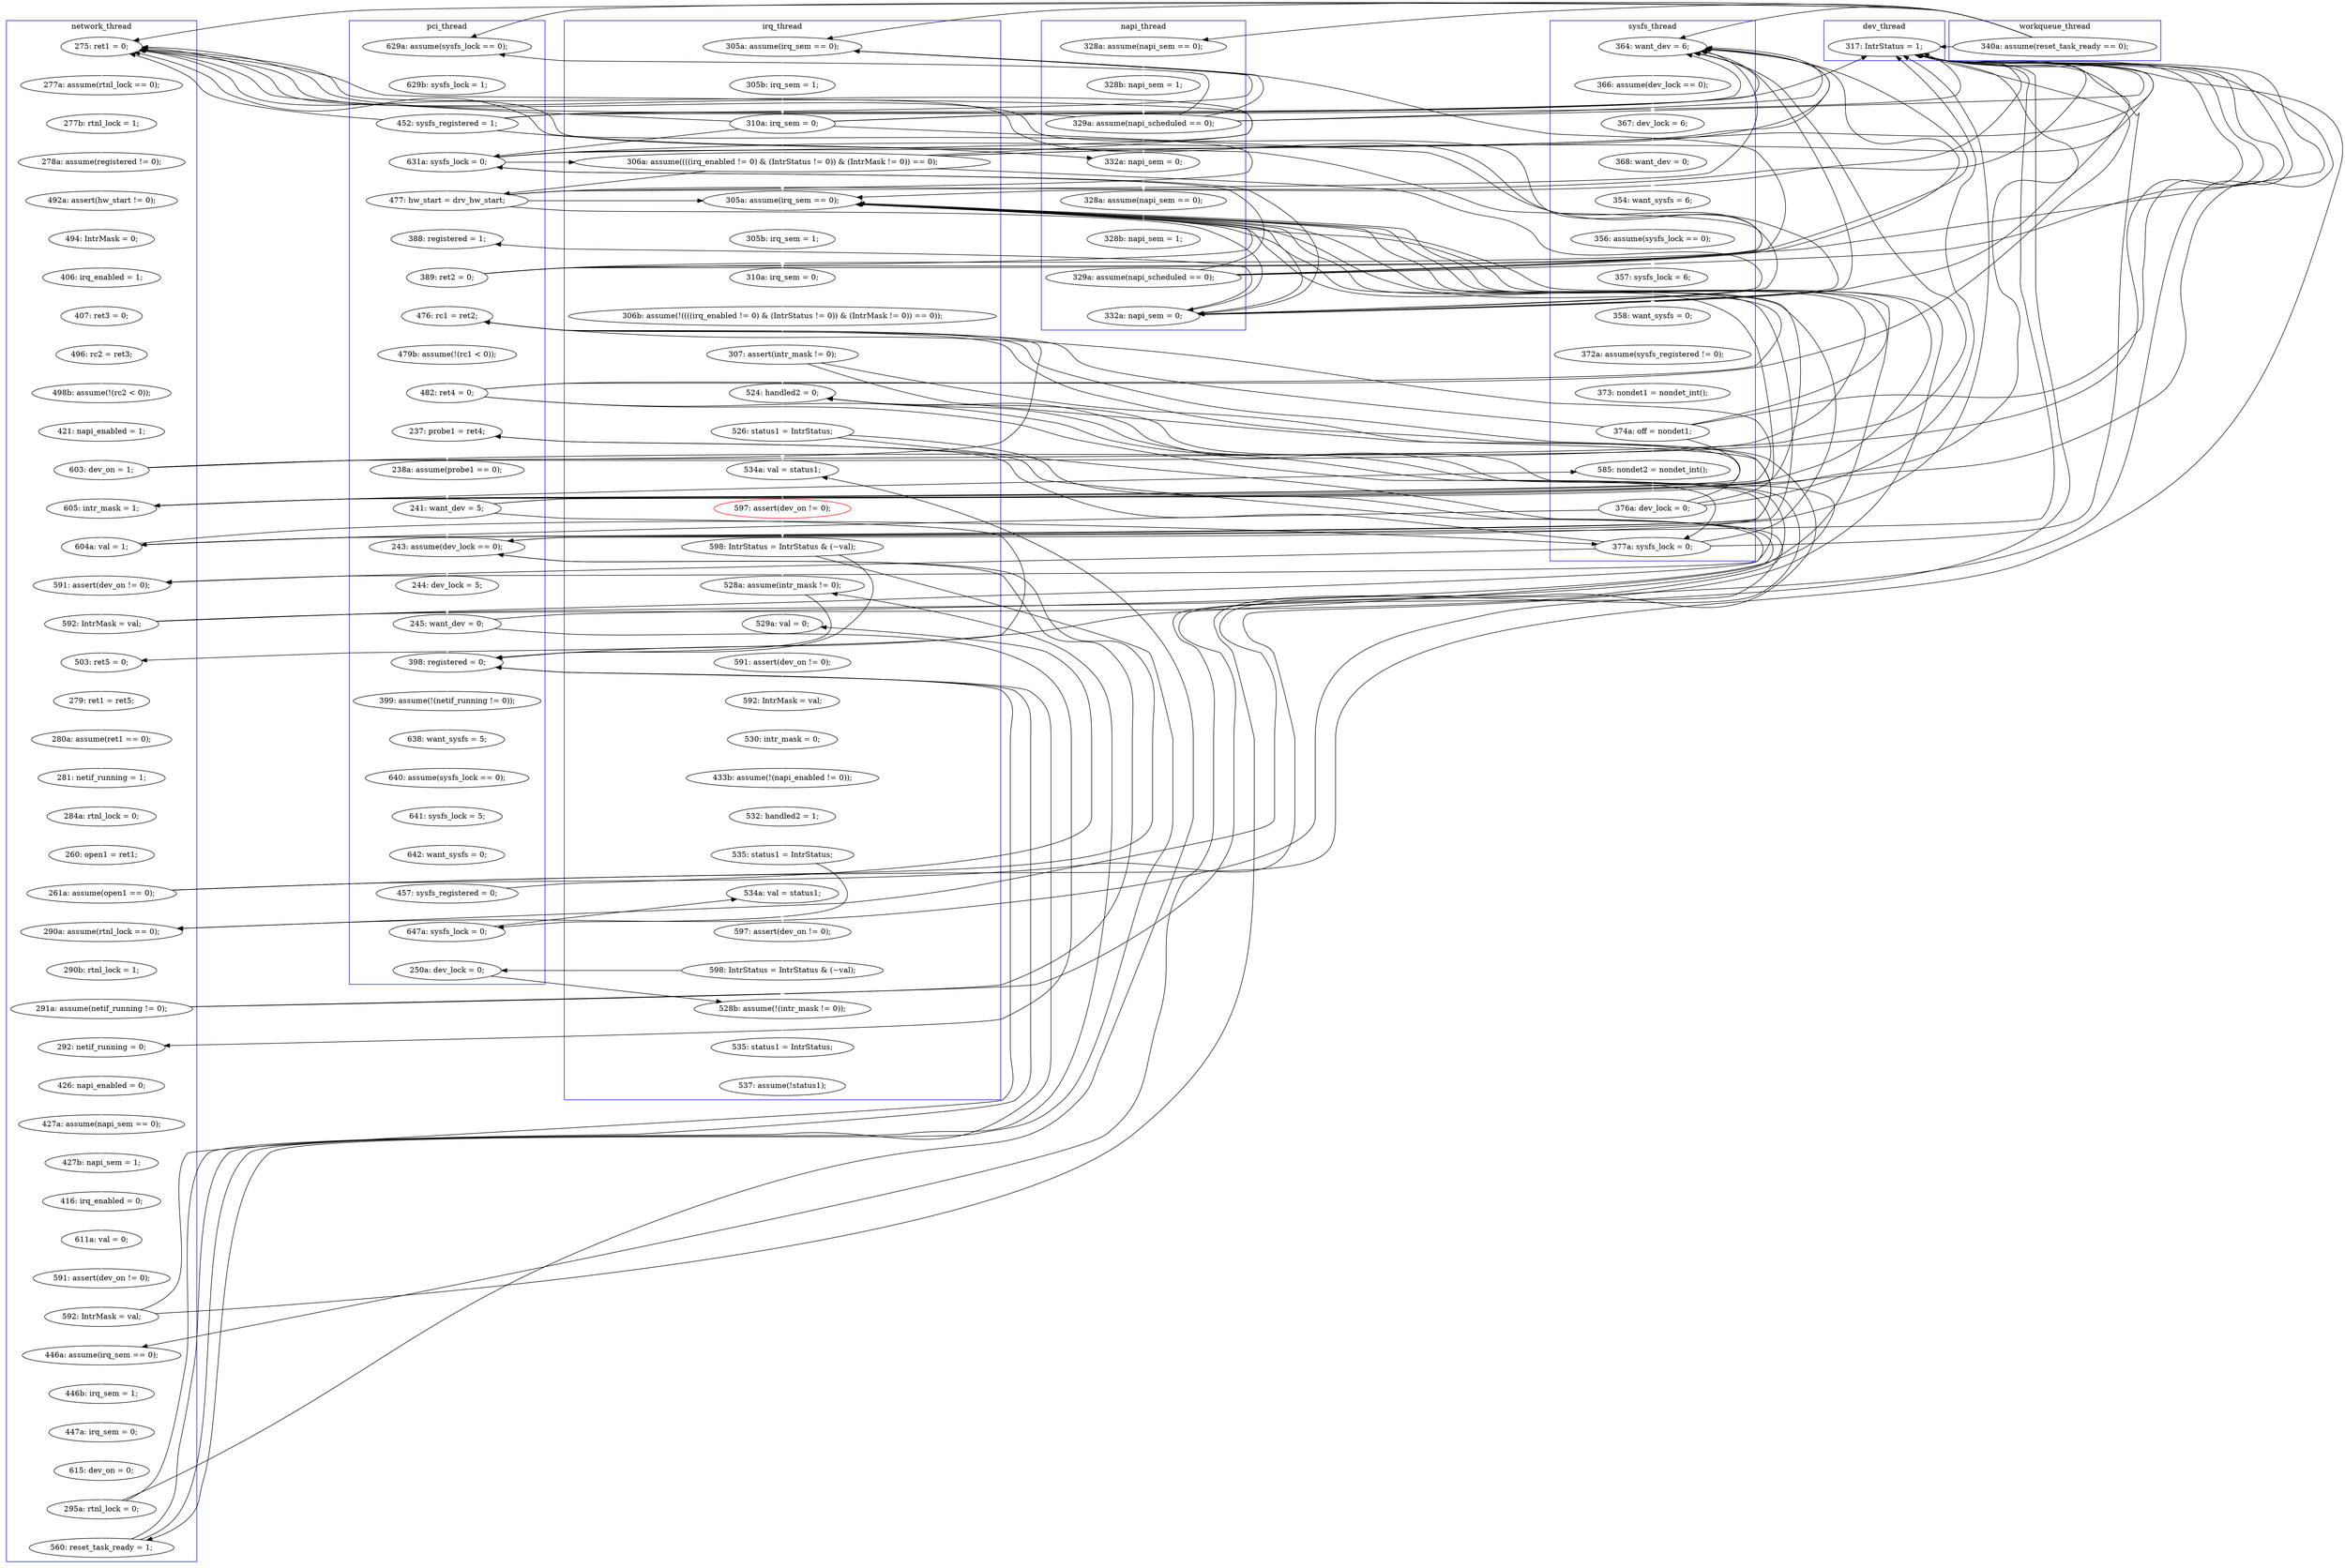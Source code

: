 digraph Counterexample {
	43 -> 46 [color = white, style = solid]
	125 -> 126 [color = black, style = solid, constraint = false]
	234 -> 236 [color = white, style = solid]
	246 -> 249 [color = black, style = solid, constraint = false]
	141 -> 160 [color = black, style = solid, constraint = false]
	64 -> 69 [color = black, style = solid, constraint = false]
	127 -> 130 [color = white, style = solid]
	58 -> 108 [color = black, style = solid, constraint = false]
	131 -> 132 [color = black, style = solid, constraint = false]
	105 -> 163 [color = black, style = solid, constraint = false]
	119 -> 163 [color = black, style = solid, constraint = false]
	64 -> 163 [color = black, style = solid, constraint = false]
	50 -> 54 [color = white, style = solid]
	243 -> 246 [color = white, style = solid]
	172 -> 205 [color = black, style = solid, constraint = false]
	167 -> 168 [color = white, style = solid]
	115 -> 117 [color = white, style = solid]
	131 -> 135 [color = black, style = solid, constraint = false]
	263 -> 264 [color = white, style = solid]
	69 -> 160 [color = black, style = solid, constraint = false]
	58 -> 78 [color = black, style = solid, constraint = false]
	233 -> 249 [color = white, style = solid]
	112 -> 113 [color = white, style = solid]
	119 -> 127 [color = black, style = solid, constraint = false]
	136 -> 144 [color = white, style = solid]
	197 -> 198 [color = white, style = solid]
	73 -> 108 [color = black, style = solid, constraint = false]
	168 -> 205 [color = white, style = solid]
	207 -> 234 [color = black, style = solid, constraint = false]
	126 -> 160 [color = black, style = solid, constraint = false]
	160 -> 163 [color = black, style = solid, constraint = false]
	160 -> 173 [color = black, style = solid, constraint = false]
	225 -> 234 [color = black, style = solid, constraint = false]
	218 -> 220 [color = black, style = solid, constraint = false]
	286 -> 292 [color = white, style = solid]
	35 -> 56 [color = black, style = solid, constraint = false]
	222 -> 225 [color = white, style = solid]
	113 -> 114 [color = white, style = solid]
	121 -> 123 [color = black, style = solid, constraint = false]
	230 -> 234 [color = black, style = solid, constraint = false]
	173 -> 174 [color = white, style = solid]
	214 -> 218 [color = white, style = solid]
	79 -> 80 [color = white, style = solid]
	64 -> 72 [color = white, style = solid]
	148 -> 149 [color = white, style = solid]
	72 -> 73 [color = white, style = solid]
	29 -> 56 [color = black, style = solid, constraint = false]
	61 -> 64 [color = black, style = solid, constraint = false]
	125 -> 160 [color = black, style = solid, constraint = false]
	69 -> 72 [color = black, style = solid, constraint = false]
	69 -> 78 [color = black, style = solid, constraint = false]
	60 -> 108 [color = black, style = solid, constraint = false]
	135 -> 136 [color = white, style = solid]
	54 -> 56 [color = black, style = solid, constraint = false]
	249 -> 251 [color = white, style = solid]
	105 -> 160 [color = black, style = solid, constraint = false]
	198 -> 205 [color = black, style = solid, constraint = false]
	218 -> 234 [color = black, style = solid, constraint = false]
	198 -> 234 [color = black, style = solid, constraint = false]
	119 -> 121 [color = black, style = solid, constraint = false]
	58 -> 61 [color = white, style = solid]
	35 -> 78 [color = black, style = solid, constraint = false]
	118 -> 119 [color = white, style = solid]
	275 -> 276 [color = black, style = solid, constraint = false]
	60 -> 64 [color = white, style = solid]
	172 -> 176 [color = white, style = solid]
	175 -> 205 [color = black, style = solid, constraint = false]
	32 -> 35 [color = white, style = solid]
	169 -> 170 [color = white, style = solid]
	61 -> 108 [color = black, style = solid, constraint = false]
	46 -> 47 [color = black, style = solid, constraint = false]
	61 -> 78 [color = black, style = solid, constraint = false]
	94 -> 95 [color = white, style = solid]
	198 -> 210 [color = white, style = solid]
	64 -> 78 [color = black, style = solid, constraint = false]
	269 -> 273 [color = white, style = solid]
	276 -> 282 [color = black, style = solid, constraint = false]
	121 -> 127 [color = black, style = solid, constraint = false]
	119 -> 123 [color = white, style = solid]
	105 -> 108 [color = black, style = solid, constraint = false]
	211 -> 212 [color = white, style = solid]
	155 -> 160 [color = black, style = solid, constraint = false]
	73 -> 78 [color = black, style = solid, constraint = false]
	125 -> 132 [color = white, style = solid]
	57 -> 58 [color = white, style = solid]
	117 -> 118 [color = white, style = solid]
	60 -> 69 [color = black, style = solid, constraint = false]
	155 -> 169 [color = white, style = solid]
	126 -> 135 [color = white, style = solid]
	170 -> 172 [color = white, style = solid]
	140 -> 141 [color = white, style = solid]
	273 -> 275 [color = white, style = solid]
	123 -> 125 [color = white, style = solid]
	246 -> 267 [color = white, style = solid]
	165 -> 167 [color = white, style = solid]
	207 -> 210 [color = black, style = solid, constraint = false]
	35 -> 108 [color = black, style = solid, constraint = false]
	168 -> 169 [color = black, style = solid, constraint = false]
	80 -> 82 [color = white, style = solid]
	61 -> 160 [color = black, style = solid, constraint = false]
	29 -> 78 [color = black, style = solid, constraint = false]
	46 -> 108 [color = black, style = solid, constraint = false]
	174 -> 175 [color = white, style = solid]
	109 -> 110 [color = white, style = solid]
	60 -> 160 [color = black, style = solid, constraint = false]
	242 -> 243 [color = white, style = solid]
	29 -> 42 [color = black, style = solid, constraint = false]
	163 -> 164 [color = white, style = solid]
	108 -> 109 [color = white, style = solid]
	61 -> 163 [color = white, style = solid]
	46 -> 60 [color = white, style = solid]
	152 -> 155 [color = white, style = solid]
	176 -> 183 [color = white, style = solid]
	136 -> 160 [color = black, style = solid, constraint = false]
	132 -> 137 [color = black, style = solid, constraint = false]
	119 -> 160 [color = black, style = solid, constraint = false]
	73 -> 127 [color = white, style = solid]
	35 -> 42 [color = black, style = solid, constraint = false]
	29 -> 31 [color = black, style = solid, constraint = false]
	95 -> 98 [color = white, style = solid]
	264 -> 269 [color = white, style = solid]
	98 -> 101 [color = white, style = solid]
	42 -> 43 [color = white, style = solid]
	29 -> 108 [color = black, style = solid, constraint = false]
	87 -> 88 [color = white, style = solid]
	240 -> 241 [color = white, style = solid]
	126 -> 163 [color = black, style = solid, constraint = false]
	186 -> 191 [color = white, style = solid]
	29 -> 160 [color = black, style = solid, constraint = false]
	126 -> 132 [color = black, style = solid, constraint = false]
	64 -> 108 [color = black, style = solid, constraint = false]
	110 -> 111 [color = white, style = solid]
	78 -> 79 [color = white, style = solid]
	35 -> 160 [color = black, style = solid, constraint = false]
	46 -> 160 [color = black, style = solid, constraint = false]
	195 -> 197 [color = white, style = solid]
	225 -> 233 [color = white, style = solid]
	105 -> 127 [color = black, style = solid, constraint = false]
	255 -> 261 [color = white, style = solid]
	111 -> 112 [color = white, style = solid]
	121 -> 163 [color = black, style = solid, constraint = false]
	69 -> 163 [color = black, style = solid, constraint = false]
	151 -> 152 [color = white, style = solid]
	47 -> 49 [color = white, style = solid]
	101 -> 105 [color = white, style = solid]
	131 -> 160 [color = black, style = solid, constraint = false]
	121 -> 126 [color = white, style = solid]
	105 -> 121 [color = white, style = solid]
	54 -> 108 [color = black, style = solid, constraint = false]
	267 -> 269 [color = black, style = solid, constraint = false]
	56 -> 57 [color = white, style = solid]
	46 -> 78 [color = black, style = solid, constraint = false]
	275 -> 282 [color = white, style = solid]
	114 -> 115 [color = white, style = solid]
	141 -> 144 [color = black, style = solid, constraint = false]
	144 -> 145 [color = white, style = solid]
	54 -> 69 [color = white, style = solid]
	141 -> 173 [color = white, style = solid]
	160 -> 169 [color = black, style = solid, constraint = false]
	136 -> 137 [color = black, style = solid, constraint = false]
	121 -> 160 [color = black, style = solid, constraint = false]
	60 -> 61 [color = black, style = solid, constraint = false]
	252 -> 255 [color = white, style = solid]
	236 -> 240 [color = white, style = solid]
	191 -> 195 [color = white, style = solid]
	132 -> 160 [color = black, style = solid, constraint = false]
	131 -> 163 [color = black, style = solid, constraint = false]
	93 -> 94 [color = white, style = solid]
	130 -> 131 [color = white, style = solid]
	205 -> 207 [color = white, style = solid]
	54 -> 78 [color = black, style = solid, constraint = false]
	137 -> 140 [color = white, style = solid]
	175 -> 234 [color = white, style = solid]
	218 -> 230 [color = white, style = solid]
	73 -> 163 [color = black, style = solid, constraint = false]
	172 -> 173 [color = black, style = solid, constraint = false]
	175 -> 176 [color = black, style = solid, constraint = false]
	46 -> 56 [color = black, style = solid, constraint = false]
	132 -> 163 [color = black, style = solid, constraint = false]
	282 -> 286 [color = white, style = solid]
	58 -> 69 [color = black, style = solid, constraint = false]
	225 -> 230 [color = black, style = solid, constraint = false]
	136 -> 163 [color = black, style = solid, constraint = false]
	125 -> 127 [color = black, style = solid, constraint = false]
	31 -> 32 [color = white, style = solid]
	54 -> 160 [color = black, style = solid, constraint = false]
	132 -> 135 [color = black, style = solid, constraint = false]
	183 -> 185 [color = white, style = solid]
	168 -> 173 [color = black, style = solid, constraint = false]
	145 -> 148 [color = white, style = solid]
	61 -> 69 [color = black, style = solid, constraint = false]
	60 -> 78 [color = black, style = solid, constraint = false]
	233 -> 234 [color = black, style = solid, constraint = false]
	141 -> 163 [color = black, style = solid, constraint = false]
	220 -> 222 [color = white, style = solid]
	164 -> 165 [color = white, style = solid]
	230 -> 233 [color = black, style = solid, constraint = false]
	149 -> 151 [color = white, style = solid]
	261 -> 263 [color = white, style = solid]
	207 -> 220 [color = white, style = solid]
	64 -> 160 [color = black, style = solid, constraint = false]
	35 -> 47 [color = white, style = solid]
	185 -> 186 [color = white, style = solid]
	155 -> 173 [color = black, style = solid, constraint = false]
	88 -> 93 [color = white, style = solid]
	58 -> 60 [color = black, style = solid, constraint = false]
	54 -> 60 [color = black, style = solid, constraint = false]
	267 -> 276 [color = white, style = solid]
	241 -> 242 [color = white, style = solid]
	212 -> 214 [color = white, style = solid]
	58 -> 160 [color = black, style = solid, constraint = false]
	251 -> 252 [color = white, style = solid]
	69 -> 108 [color = black, style = solid, constraint = false]
	126 -> 127 [color = black, style = solid, constraint = false]
	82 -> 87 [color = white, style = solid]
	73 -> 160 [color = black, style = solid, constraint = false]
	131 -> 137 [color = white, style = solid]
	264 -> 267 [color = black, style = solid, constraint = false]
	155 -> 163 [color = black, style = solid, constraint = false]
	210 -> 211 [color = white, style = solid]
	125 -> 163 [color = black, style = solid, constraint = false]
	49 -> 50 [color = white, style = solid]
	subgraph cluster5 {
		label = workqueue_thread
		color = blue
		29  [label = "340a: assume(reset_task_ready == 0);"]
	}
	subgraph cluster4 {
		label = napi_thread
		color = blue
		54  [label = "329a: assume(napi_scheduled == 0);"]
		69  [label = "332a: napi_sem = 0;"]
		32  [label = "328b: napi_sem = 1;"]
		50  [label = "328b: napi_sem = 1;"]
		49  [label = "328a: assume(napi_sem == 0);"]
		31  [label = "328a: assume(napi_sem == 0);"]
		47  [label = "332a: napi_sem = 0;"]
		35  [label = "329a: assume(napi_scheduled == 0);"]
	}
	subgraph cluster1 {
		label = pci_thread
		color = blue
		43  [label = "629b: sysfs_lock = 1;"]
		46  [label = "452: sysfs_registered = 1;"]
		174  [label = "244: dev_lock = 5;"]
		137  [label = "237: probe1 = ret4;"]
		73  [label = "389: ret2 = 0;"]
		173  [label = "243: assume(dev_lock == 0);"]
		243  [label = "642: want_sysfs = 0;"]
		72  [label = "388: registered = 1;"]
		236  [label = "399: assume(!(netif_running != 0));"]
		141  [label = "241: want_dev = 5;"]
		60  [label = "631a: sysfs_lock = 0;"]
		234  [label = "398: registered = 0;"]
		241  [label = "640: assume(sysfs_lock == 0);"]
		130  [label = "479b: assume(!(rc1 < 0));"]
		127  [label = "476: rc1 = ret2;"]
		42  [label = "629a: assume(sysfs_lock == 0);"]
		240  [label = "638: want_sysfs = 5;"]
		276  [label = "250a: dev_lock = 0;"]
		175  [label = "245: want_dev = 0;"]
		140  [label = "238a: assume(probe1 == 0);"]
		131  [label = "482: ret4 = 0;"]
		246  [label = "457: sysfs_registered = 0;"]
		242  [label = "641: sysfs_lock = 5;"]
		267  [label = "647a: sysfs_lock = 0;"]
		64  [label = "477: hw_start = drv_hw_start;"]
	}
	subgraph cluster2 {
		label = network_thread
		color = blue
		197  [label = "591: assert(dev_on != 0);"]
		135  [label = "591: assert(dev_on != 0);"]
		136  [label = "592: IntrMask = val;"]
		94  [label = "407: ret3 = 0;"]
		186  [label = "427b: napi_sem = 1;"]
		155  [label = "261a: assume(open1 == 0);"]
		170  [label = "290b: rtnl_lock = 1;"]
		212  [label = "447a: irq_sem = 0;"]
		198  [label = "592: IntrMask = val;"]
		144  [label = "503: ret5 = 0;"]
		230  [label = "560: reset_task_ready = 1;"]
		149  [label = "281: netif_running = 1;"]
		105  [label = "603: dev_on = 1;"]
		145  [label = "279: ret1 = ret5;"]
		172  [label = "291a: assume(netif_running != 0);"]
		93  [label = "406: irq_enabled = 1;"]
		148  [label = "280a: assume(ret1 == 0);"]
		152  [label = "260: open1 = ret1;"]
		98  [label = "498b: assume(!(rc2 < 0));"]
		211  [label = "446b: irq_sem = 1;"]
		195  [label = "611a: val = 0;"]
		79  [label = "277a: assume(rtnl_lock == 0);"]
		95  [label = "496: rc2 = ret3;"]
		183  [label = "426: napi_enabled = 0;"]
		218  [label = "295a: rtnl_lock = 0;"]
		185  [label = "427a: assume(napi_sem == 0);"]
		176  [label = "292: netif_running = 0;"]
		101  [label = "421: napi_enabled = 1;"]
		169  [label = "290a: assume(rtnl_lock == 0);"]
		78  [label = "275: ret1 = 0;"]
		82  [label = "278a: assume(registered != 0);"]
		214  [label = "615: dev_on = 0;"]
		191  [label = "416: irq_enabled = 0;"]
		210  [label = "446a: assume(irq_sem == 0);"]
		121  [label = "605: intr_mask = 1;"]
		126  [label = "604a: val = 1;"]
		151  [label = "284a: rtnl_lock = 0;"]
		87  [label = "492a: assert(hw_start != 0);"]
		88  [label = "494: IntrMask = 0;"]
		80  [label = "277b: rtnl_lock = 1;"]
	}
	subgraph cluster3 {
		label = irq_thread
		color = blue
		163  [label = "305a: assume(irq_sem == 0);"]
		249  [label = "529a: val = 0;"]
		292  [label = "537: assume(!status1);"]
		282  [label = "528b: assume(!(intr_mask != 0));"]
		255  [label = "530: intr_mask = 0;"]
		222  [label = "597: assert(dev_on != 0);", color = red]
		58  [label = "310a: irq_sem = 0;"]
		164  [label = "305b: irq_sem = 1;"]
		225  [label = "598: IntrStatus = IntrStatus & (~val);"]
		205  [label = "524: handled2 = 0;"]
		220  [label = "534a: val = status1;"]
		264  [label = "535: status1 = IntrStatus;"]
		165  [label = "310a: irq_sem = 0;"]
		269  [label = "534a: val = status1;"]
		168  [label = "307: assert(intr_mask != 0);"]
		61  [label = "306a: assume((((irq_enabled != 0) & (IntrStatus != 0)) & (IntrMask != 0)) == 0);"]
		207  [label = "526: status1 = IntrStatus;"]
		261  [label = "433b: assume(!(napi_enabled != 0));"]
		57  [label = "305b: irq_sem = 1;"]
		286  [label = "535: status1 = IntrStatus;"]
		273  [label = "597: assert(dev_on != 0);"]
		56  [label = "305a: assume(irq_sem == 0);"]
		167  [label = "306b: assume(!((((irq_enabled != 0) & (IntrStatus != 0)) & (IntrMask != 0)) == 0));"]
		252  [label = "592: IntrMask = val;"]
		275  [label = "598: IntrStatus = IntrStatus & (~val);"]
		233  [label = "528a: assume(intr_mask != 0);"]
		263  [label = "532: handled2 = 1;"]
		251  [label = "591: assert(dev_on != 0);"]
	}
	subgraph cluster7 {
		label = dev_thread
		color = blue
		160  [label = "317: IntrStatus = 1;"]
	}
	subgraph cluster6 {
		label = sysfs_thread
		color = blue
		109  [label = "366: assume(dev_lock == 0);"]
		111  [label = "368: want_dev = 0;"]
		110  [label = "367: dev_lock = 6;"]
		112  [label = "354: want_sysfs = 6;"]
		125  [label = "376a: dev_lock = 0;"]
		123  [label = "585: nondet2 = nondet_int();"]
		113  [label = "356: assume(sysfs_lock == 0);"]
		117  [label = "372a: assume(sysfs_registered != 0);"]
		118  [label = "373: nondet1 = nondet_int();"]
		132  [label = "377a: sysfs_lock = 0;"]
		115  [label = "358: want_sysfs = 0;"]
		114  [label = "357: sysfs_lock = 6;"]
		108  [label = "364: want_dev = 6;"]
		119  [label = "374a: off = nondet1;"]
	}
}